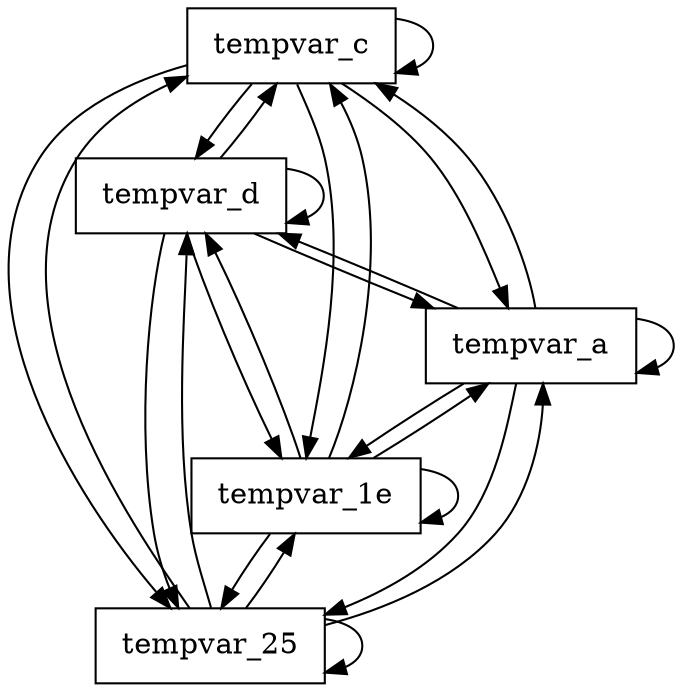 digraph mygraph {
  node [shape=box];
" tempvar_c "
" tempvar_c " -> " tempvar_d "
" tempvar_c " -> " tempvar_25 "
" tempvar_c " -> " tempvar_1e "
" tempvar_c " -> " tempvar_a "
" tempvar_c " -> " tempvar_c "
" tempvar_a "
" tempvar_a " -> " tempvar_d "
" tempvar_a " -> " tempvar_25 "
" tempvar_a " -> " tempvar_1e "
" tempvar_a " -> " tempvar_a "
" tempvar_a " -> " tempvar_c "
" tempvar_1e "
" tempvar_1e " -> " tempvar_d "
" tempvar_1e " -> " tempvar_25 "
" tempvar_1e " -> " tempvar_1e "
" tempvar_1e " -> " tempvar_a "
" tempvar_1e " -> " tempvar_c "
" tempvar_25 "
" tempvar_25 " -> " tempvar_d "
" tempvar_25 " -> " tempvar_25 "
" tempvar_25 " -> " tempvar_1e "
" tempvar_25 " -> " tempvar_a "
" tempvar_25 " -> " tempvar_c "
" tempvar_d "
" tempvar_d " -> " tempvar_d "
" tempvar_d " -> " tempvar_25 "
" tempvar_d " -> " tempvar_1e "
" tempvar_d " -> " tempvar_a "
" tempvar_d " -> " tempvar_c "
}
